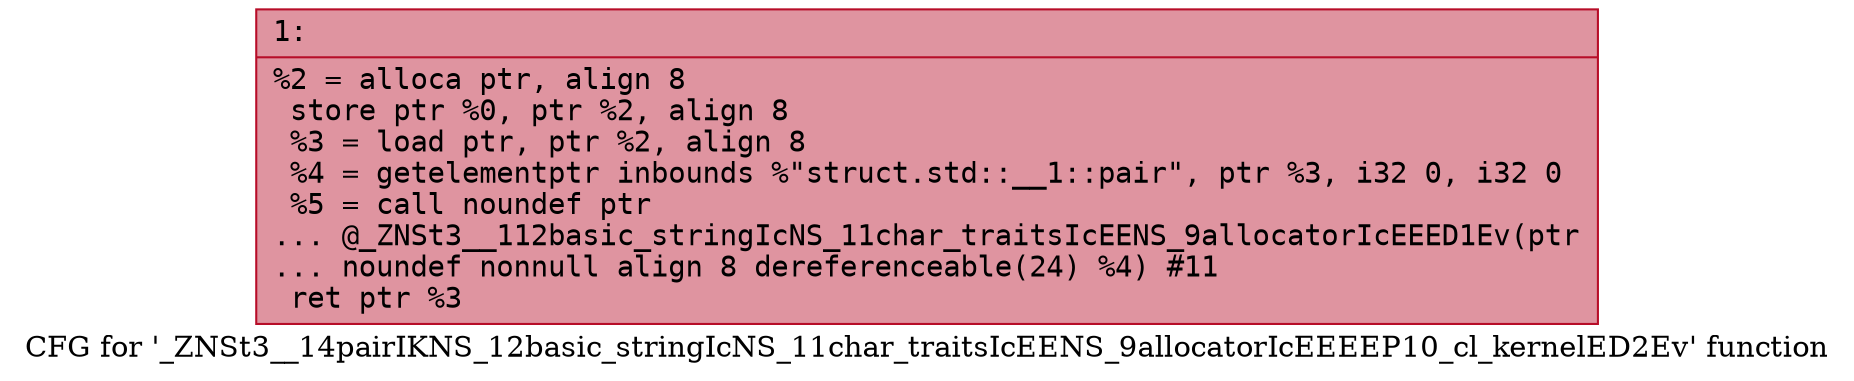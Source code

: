 digraph "CFG for '_ZNSt3__14pairIKNS_12basic_stringIcNS_11char_traitsIcEENS_9allocatorIcEEEEP10_cl_kernelED2Ev' function" {
	label="CFG for '_ZNSt3__14pairIKNS_12basic_stringIcNS_11char_traitsIcEENS_9allocatorIcEEEEP10_cl_kernelED2Ev' function";

	Node0x6000013830c0 [shape=record,color="#b70d28ff", style=filled, fillcolor="#b70d2870" fontname="Courier",label="{1:\l|  %2 = alloca ptr, align 8\l  store ptr %0, ptr %2, align 8\l  %3 = load ptr, ptr %2, align 8\l  %4 = getelementptr inbounds %\"struct.std::__1::pair\", ptr %3, i32 0, i32 0\l  %5 = call noundef ptr\l... @_ZNSt3__112basic_stringIcNS_11char_traitsIcEENS_9allocatorIcEEED1Ev(ptr\l... noundef nonnull align 8 dereferenceable(24) %4) #11\l  ret ptr %3\l}"];
}
